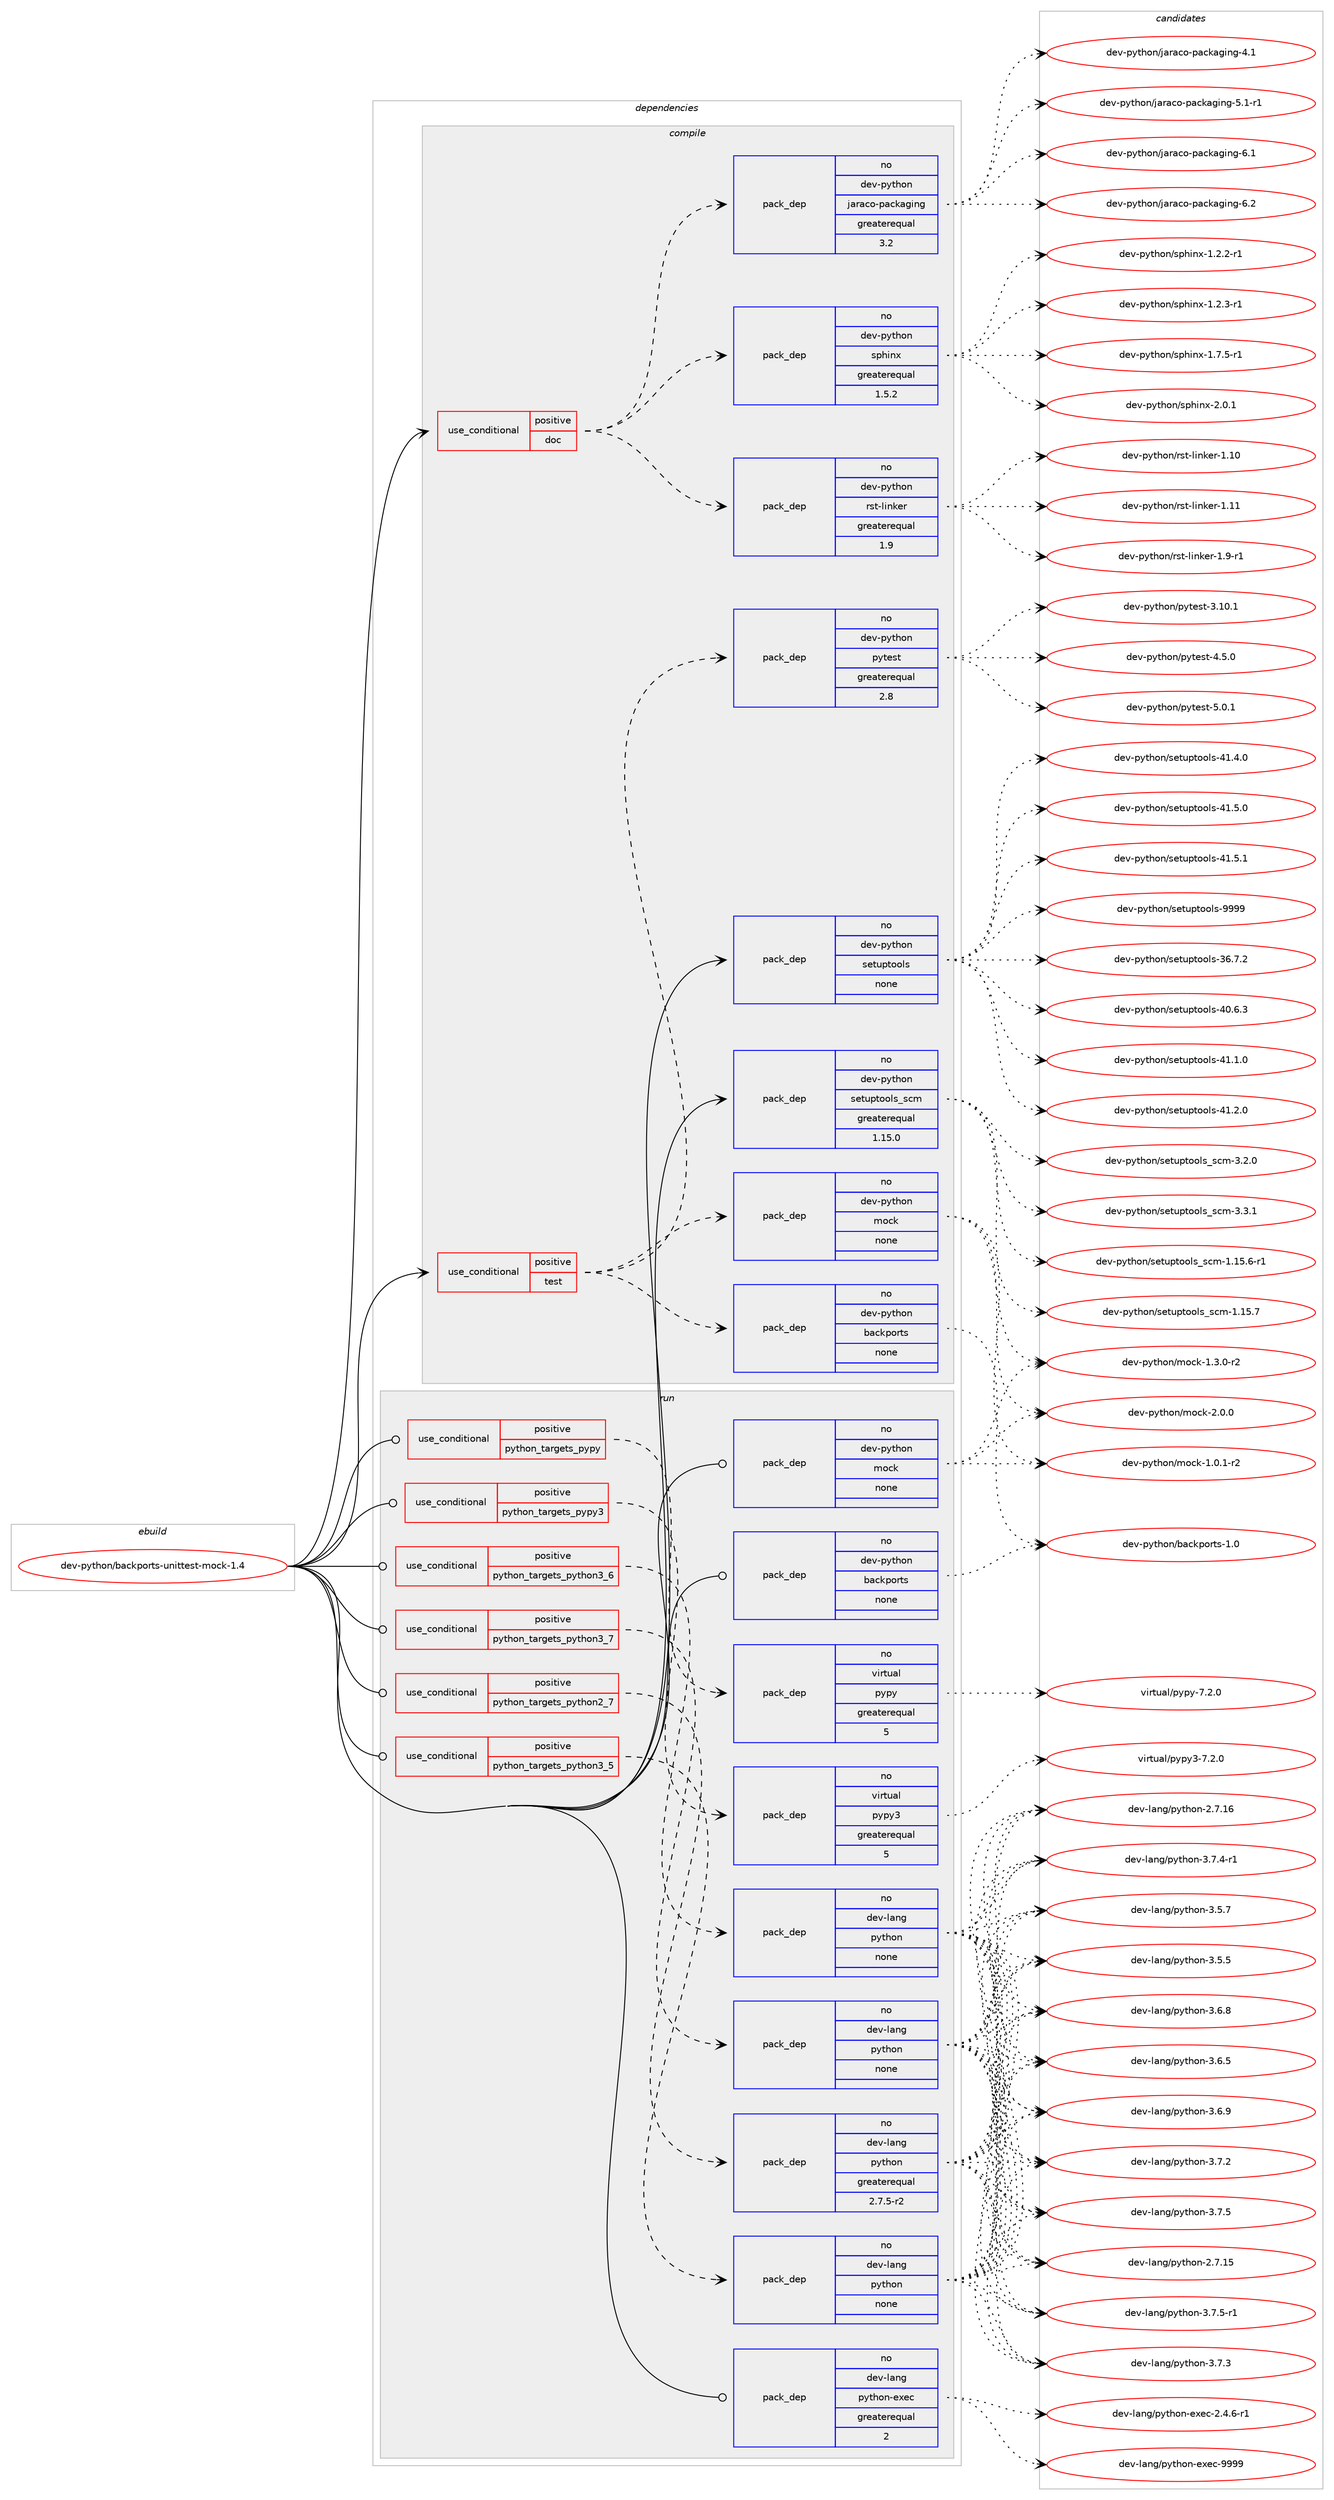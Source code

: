 digraph prolog {

# *************
# Graph options
# *************

newrank=true;
concentrate=true;
compound=true;
graph [rankdir=LR,fontname=Helvetica,fontsize=10,ranksep=1.5];#, ranksep=2.5, nodesep=0.2];
edge  [arrowhead=vee];
node  [fontname=Helvetica,fontsize=10];

# **********
# The ebuild
# **********

subgraph cluster_leftcol {
color=gray;
rank=same;
label=<<i>ebuild</i>>;
id [label="dev-python/backports-unittest-mock-1.4", color=red, width=4, href="../dev-python/backports-unittest-mock-1.4.svg"];
}

# ****************
# The dependencies
# ****************

subgraph cluster_midcol {
color=gray;
label=<<i>dependencies</i>>;
subgraph cluster_compile {
fillcolor="#eeeeee";
style=filled;
label=<<i>compile</i>>;
subgraph cond136695 {
dependency596061 [label=<<TABLE BORDER="0" CELLBORDER="1" CELLSPACING="0" CELLPADDING="4"><TR><TD ROWSPAN="3" CELLPADDING="10">use_conditional</TD></TR><TR><TD>positive</TD></TR><TR><TD>doc</TD></TR></TABLE>>, shape=none, color=red];
subgraph pack447592 {
dependency596062 [label=<<TABLE BORDER="0" CELLBORDER="1" CELLSPACING="0" CELLPADDING="4" WIDTH="220"><TR><TD ROWSPAN="6" CELLPADDING="30">pack_dep</TD></TR><TR><TD WIDTH="110">no</TD></TR><TR><TD>dev-python</TD></TR><TR><TD>jaraco-packaging</TD></TR><TR><TD>greaterequal</TD></TR><TR><TD>3.2</TD></TR></TABLE>>, shape=none, color=blue];
}
dependency596061:e -> dependency596062:w [weight=20,style="dashed",arrowhead="vee"];
subgraph pack447593 {
dependency596063 [label=<<TABLE BORDER="0" CELLBORDER="1" CELLSPACING="0" CELLPADDING="4" WIDTH="220"><TR><TD ROWSPAN="6" CELLPADDING="30">pack_dep</TD></TR><TR><TD WIDTH="110">no</TD></TR><TR><TD>dev-python</TD></TR><TR><TD>rst-linker</TD></TR><TR><TD>greaterequal</TD></TR><TR><TD>1.9</TD></TR></TABLE>>, shape=none, color=blue];
}
dependency596061:e -> dependency596063:w [weight=20,style="dashed",arrowhead="vee"];
subgraph pack447594 {
dependency596064 [label=<<TABLE BORDER="0" CELLBORDER="1" CELLSPACING="0" CELLPADDING="4" WIDTH="220"><TR><TD ROWSPAN="6" CELLPADDING="30">pack_dep</TD></TR><TR><TD WIDTH="110">no</TD></TR><TR><TD>dev-python</TD></TR><TR><TD>sphinx</TD></TR><TR><TD>greaterequal</TD></TR><TR><TD>1.5.2</TD></TR></TABLE>>, shape=none, color=blue];
}
dependency596061:e -> dependency596064:w [weight=20,style="dashed",arrowhead="vee"];
}
id:e -> dependency596061:w [weight=20,style="solid",arrowhead="vee"];
subgraph cond136696 {
dependency596065 [label=<<TABLE BORDER="0" CELLBORDER="1" CELLSPACING="0" CELLPADDING="4"><TR><TD ROWSPAN="3" CELLPADDING="10">use_conditional</TD></TR><TR><TD>positive</TD></TR><TR><TD>test</TD></TR></TABLE>>, shape=none, color=red];
subgraph pack447595 {
dependency596066 [label=<<TABLE BORDER="0" CELLBORDER="1" CELLSPACING="0" CELLPADDING="4" WIDTH="220"><TR><TD ROWSPAN="6" CELLPADDING="30">pack_dep</TD></TR><TR><TD WIDTH="110">no</TD></TR><TR><TD>dev-python</TD></TR><TR><TD>backports</TD></TR><TR><TD>none</TD></TR><TR><TD></TD></TR></TABLE>>, shape=none, color=blue];
}
dependency596065:e -> dependency596066:w [weight=20,style="dashed",arrowhead="vee"];
subgraph pack447596 {
dependency596067 [label=<<TABLE BORDER="0" CELLBORDER="1" CELLSPACING="0" CELLPADDING="4" WIDTH="220"><TR><TD ROWSPAN="6" CELLPADDING="30">pack_dep</TD></TR><TR><TD WIDTH="110">no</TD></TR><TR><TD>dev-python</TD></TR><TR><TD>mock</TD></TR><TR><TD>none</TD></TR><TR><TD></TD></TR></TABLE>>, shape=none, color=blue];
}
dependency596065:e -> dependency596067:w [weight=20,style="dashed",arrowhead="vee"];
subgraph pack447597 {
dependency596068 [label=<<TABLE BORDER="0" CELLBORDER="1" CELLSPACING="0" CELLPADDING="4" WIDTH="220"><TR><TD ROWSPAN="6" CELLPADDING="30">pack_dep</TD></TR><TR><TD WIDTH="110">no</TD></TR><TR><TD>dev-python</TD></TR><TR><TD>pytest</TD></TR><TR><TD>greaterequal</TD></TR><TR><TD>2.8</TD></TR></TABLE>>, shape=none, color=blue];
}
dependency596065:e -> dependency596068:w [weight=20,style="dashed",arrowhead="vee"];
}
id:e -> dependency596065:w [weight=20,style="solid",arrowhead="vee"];
subgraph pack447598 {
dependency596069 [label=<<TABLE BORDER="0" CELLBORDER="1" CELLSPACING="0" CELLPADDING="4" WIDTH="220"><TR><TD ROWSPAN="6" CELLPADDING="30">pack_dep</TD></TR><TR><TD WIDTH="110">no</TD></TR><TR><TD>dev-python</TD></TR><TR><TD>setuptools</TD></TR><TR><TD>none</TD></TR><TR><TD></TD></TR></TABLE>>, shape=none, color=blue];
}
id:e -> dependency596069:w [weight=20,style="solid",arrowhead="vee"];
subgraph pack447599 {
dependency596070 [label=<<TABLE BORDER="0" CELLBORDER="1" CELLSPACING="0" CELLPADDING="4" WIDTH="220"><TR><TD ROWSPAN="6" CELLPADDING="30">pack_dep</TD></TR><TR><TD WIDTH="110">no</TD></TR><TR><TD>dev-python</TD></TR><TR><TD>setuptools_scm</TD></TR><TR><TD>greaterequal</TD></TR><TR><TD>1.15.0</TD></TR></TABLE>>, shape=none, color=blue];
}
id:e -> dependency596070:w [weight=20,style="solid",arrowhead="vee"];
}
subgraph cluster_compileandrun {
fillcolor="#eeeeee";
style=filled;
label=<<i>compile and run</i>>;
}
subgraph cluster_run {
fillcolor="#eeeeee";
style=filled;
label=<<i>run</i>>;
subgraph cond136697 {
dependency596071 [label=<<TABLE BORDER="0" CELLBORDER="1" CELLSPACING="0" CELLPADDING="4"><TR><TD ROWSPAN="3" CELLPADDING="10">use_conditional</TD></TR><TR><TD>positive</TD></TR><TR><TD>python_targets_pypy</TD></TR></TABLE>>, shape=none, color=red];
subgraph pack447600 {
dependency596072 [label=<<TABLE BORDER="0" CELLBORDER="1" CELLSPACING="0" CELLPADDING="4" WIDTH="220"><TR><TD ROWSPAN="6" CELLPADDING="30">pack_dep</TD></TR><TR><TD WIDTH="110">no</TD></TR><TR><TD>virtual</TD></TR><TR><TD>pypy</TD></TR><TR><TD>greaterequal</TD></TR><TR><TD>5</TD></TR></TABLE>>, shape=none, color=blue];
}
dependency596071:e -> dependency596072:w [weight=20,style="dashed",arrowhead="vee"];
}
id:e -> dependency596071:w [weight=20,style="solid",arrowhead="odot"];
subgraph cond136698 {
dependency596073 [label=<<TABLE BORDER="0" CELLBORDER="1" CELLSPACING="0" CELLPADDING="4"><TR><TD ROWSPAN="3" CELLPADDING="10">use_conditional</TD></TR><TR><TD>positive</TD></TR><TR><TD>python_targets_pypy3</TD></TR></TABLE>>, shape=none, color=red];
subgraph pack447601 {
dependency596074 [label=<<TABLE BORDER="0" CELLBORDER="1" CELLSPACING="0" CELLPADDING="4" WIDTH="220"><TR><TD ROWSPAN="6" CELLPADDING="30">pack_dep</TD></TR><TR><TD WIDTH="110">no</TD></TR><TR><TD>virtual</TD></TR><TR><TD>pypy3</TD></TR><TR><TD>greaterequal</TD></TR><TR><TD>5</TD></TR></TABLE>>, shape=none, color=blue];
}
dependency596073:e -> dependency596074:w [weight=20,style="dashed",arrowhead="vee"];
}
id:e -> dependency596073:w [weight=20,style="solid",arrowhead="odot"];
subgraph cond136699 {
dependency596075 [label=<<TABLE BORDER="0" CELLBORDER="1" CELLSPACING="0" CELLPADDING="4"><TR><TD ROWSPAN="3" CELLPADDING="10">use_conditional</TD></TR><TR><TD>positive</TD></TR><TR><TD>python_targets_python2_7</TD></TR></TABLE>>, shape=none, color=red];
subgraph pack447602 {
dependency596076 [label=<<TABLE BORDER="0" CELLBORDER="1" CELLSPACING="0" CELLPADDING="4" WIDTH="220"><TR><TD ROWSPAN="6" CELLPADDING="30">pack_dep</TD></TR><TR><TD WIDTH="110">no</TD></TR><TR><TD>dev-lang</TD></TR><TR><TD>python</TD></TR><TR><TD>greaterequal</TD></TR><TR><TD>2.7.5-r2</TD></TR></TABLE>>, shape=none, color=blue];
}
dependency596075:e -> dependency596076:w [weight=20,style="dashed",arrowhead="vee"];
}
id:e -> dependency596075:w [weight=20,style="solid",arrowhead="odot"];
subgraph cond136700 {
dependency596077 [label=<<TABLE BORDER="0" CELLBORDER="1" CELLSPACING="0" CELLPADDING="4"><TR><TD ROWSPAN="3" CELLPADDING="10">use_conditional</TD></TR><TR><TD>positive</TD></TR><TR><TD>python_targets_python3_5</TD></TR></TABLE>>, shape=none, color=red];
subgraph pack447603 {
dependency596078 [label=<<TABLE BORDER="0" CELLBORDER="1" CELLSPACING="0" CELLPADDING="4" WIDTH="220"><TR><TD ROWSPAN="6" CELLPADDING="30">pack_dep</TD></TR><TR><TD WIDTH="110">no</TD></TR><TR><TD>dev-lang</TD></TR><TR><TD>python</TD></TR><TR><TD>none</TD></TR><TR><TD></TD></TR></TABLE>>, shape=none, color=blue];
}
dependency596077:e -> dependency596078:w [weight=20,style="dashed",arrowhead="vee"];
}
id:e -> dependency596077:w [weight=20,style="solid",arrowhead="odot"];
subgraph cond136701 {
dependency596079 [label=<<TABLE BORDER="0" CELLBORDER="1" CELLSPACING="0" CELLPADDING="4"><TR><TD ROWSPAN="3" CELLPADDING="10">use_conditional</TD></TR><TR><TD>positive</TD></TR><TR><TD>python_targets_python3_6</TD></TR></TABLE>>, shape=none, color=red];
subgraph pack447604 {
dependency596080 [label=<<TABLE BORDER="0" CELLBORDER="1" CELLSPACING="0" CELLPADDING="4" WIDTH="220"><TR><TD ROWSPAN="6" CELLPADDING="30">pack_dep</TD></TR><TR><TD WIDTH="110">no</TD></TR><TR><TD>dev-lang</TD></TR><TR><TD>python</TD></TR><TR><TD>none</TD></TR><TR><TD></TD></TR></TABLE>>, shape=none, color=blue];
}
dependency596079:e -> dependency596080:w [weight=20,style="dashed",arrowhead="vee"];
}
id:e -> dependency596079:w [weight=20,style="solid",arrowhead="odot"];
subgraph cond136702 {
dependency596081 [label=<<TABLE BORDER="0" CELLBORDER="1" CELLSPACING="0" CELLPADDING="4"><TR><TD ROWSPAN="3" CELLPADDING="10">use_conditional</TD></TR><TR><TD>positive</TD></TR><TR><TD>python_targets_python3_7</TD></TR></TABLE>>, shape=none, color=red];
subgraph pack447605 {
dependency596082 [label=<<TABLE BORDER="0" CELLBORDER="1" CELLSPACING="0" CELLPADDING="4" WIDTH="220"><TR><TD ROWSPAN="6" CELLPADDING="30">pack_dep</TD></TR><TR><TD WIDTH="110">no</TD></TR><TR><TD>dev-lang</TD></TR><TR><TD>python</TD></TR><TR><TD>none</TD></TR><TR><TD></TD></TR></TABLE>>, shape=none, color=blue];
}
dependency596081:e -> dependency596082:w [weight=20,style="dashed",arrowhead="vee"];
}
id:e -> dependency596081:w [weight=20,style="solid",arrowhead="odot"];
subgraph pack447606 {
dependency596083 [label=<<TABLE BORDER="0" CELLBORDER="1" CELLSPACING="0" CELLPADDING="4" WIDTH="220"><TR><TD ROWSPAN="6" CELLPADDING="30">pack_dep</TD></TR><TR><TD WIDTH="110">no</TD></TR><TR><TD>dev-lang</TD></TR><TR><TD>python-exec</TD></TR><TR><TD>greaterequal</TD></TR><TR><TD>2</TD></TR></TABLE>>, shape=none, color=blue];
}
id:e -> dependency596083:w [weight=20,style="solid",arrowhead="odot"];
subgraph pack447607 {
dependency596084 [label=<<TABLE BORDER="0" CELLBORDER="1" CELLSPACING="0" CELLPADDING="4" WIDTH="220"><TR><TD ROWSPAN="6" CELLPADDING="30">pack_dep</TD></TR><TR><TD WIDTH="110">no</TD></TR><TR><TD>dev-python</TD></TR><TR><TD>backports</TD></TR><TR><TD>none</TD></TR><TR><TD></TD></TR></TABLE>>, shape=none, color=blue];
}
id:e -> dependency596084:w [weight=20,style="solid",arrowhead="odot"];
subgraph pack447608 {
dependency596085 [label=<<TABLE BORDER="0" CELLBORDER="1" CELLSPACING="0" CELLPADDING="4" WIDTH="220"><TR><TD ROWSPAN="6" CELLPADDING="30">pack_dep</TD></TR><TR><TD WIDTH="110">no</TD></TR><TR><TD>dev-python</TD></TR><TR><TD>mock</TD></TR><TR><TD>none</TD></TR><TR><TD></TD></TR></TABLE>>, shape=none, color=blue];
}
id:e -> dependency596085:w [weight=20,style="solid",arrowhead="odot"];
}
}

# **************
# The candidates
# **************

subgraph cluster_choices {
rank=same;
color=gray;
label=<<i>candidates</i>>;

subgraph choice447592 {
color=black;
nodesep=1;
choice10010111845112121116104111110471069711497991114511297991079710310511010345524649 [label="dev-python/jaraco-packaging-4.1", color=red, width=4,href="../dev-python/jaraco-packaging-4.1.svg"];
choice100101118451121211161041111104710697114979911145112979910797103105110103455346494511449 [label="dev-python/jaraco-packaging-5.1-r1", color=red, width=4,href="../dev-python/jaraco-packaging-5.1-r1.svg"];
choice10010111845112121116104111110471069711497991114511297991079710310511010345544649 [label="dev-python/jaraco-packaging-6.1", color=red, width=4,href="../dev-python/jaraco-packaging-6.1.svg"];
choice10010111845112121116104111110471069711497991114511297991079710310511010345544650 [label="dev-python/jaraco-packaging-6.2", color=red, width=4,href="../dev-python/jaraco-packaging-6.2.svg"];
dependency596062:e -> choice10010111845112121116104111110471069711497991114511297991079710310511010345524649:w [style=dotted,weight="100"];
dependency596062:e -> choice100101118451121211161041111104710697114979911145112979910797103105110103455346494511449:w [style=dotted,weight="100"];
dependency596062:e -> choice10010111845112121116104111110471069711497991114511297991079710310511010345544649:w [style=dotted,weight="100"];
dependency596062:e -> choice10010111845112121116104111110471069711497991114511297991079710310511010345544650:w [style=dotted,weight="100"];
}
subgraph choice447593 {
color=black;
nodesep=1;
choice1001011184511212111610411111047114115116451081051101071011144549464948 [label="dev-python/rst-linker-1.10", color=red, width=4,href="../dev-python/rst-linker-1.10.svg"];
choice1001011184511212111610411111047114115116451081051101071011144549464949 [label="dev-python/rst-linker-1.11", color=red, width=4,href="../dev-python/rst-linker-1.11.svg"];
choice100101118451121211161041111104711411511645108105110107101114454946574511449 [label="dev-python/rst-linker-1.9-r1", color=red, width=4,href="../dev-python/rst-linker-1.9-r1.svg"];
dependency596063:e -> choice1001011184511212111610411111047114115116451081051101071011144549464948:w [style=dotted,weight="100"];
dependency596063:e -> choice1001011184511212111610411111047114115116451081051101071011144549464949:w [style=dotted,weight="100"];
dependency596063:e -> choice100101118451121211161041111104711411511645108105110107101114454946574511449:w [style=dotted,weight="100"];
}
subgraph choice447594 {
color=black;
nodesep=1;
choice10010111845112121116104111110471151121041051101204549465046504511449 [label="dev-python/sphinx-1.2.2-r1", color=red, width=4,href="../dev-python/sphinx-1.2.2-r1.svg"];
choice10010111845112121116104111110471151121041051101204549465046514511449 [label="dev-python/sphinx-1.2.3-r1", color=red, width=4,href="../dev-python/sphinx-1.2.3-r1.svg"];
choice10010111845112121116104111110471151121041051101204549465546534511449 [label="dev-python/sphinx-1.7.5-r1", color=red, width=4,href="../dev-python/sphinx-1.7.5-r1.svg"];
choice1001011184511212111610411111047115112104105110120455046484649 [label="dev-python/sphinx-2.0.1", color=red, width=4,href="../dev-python/sphinx-2.0.1.svg"];
dependency596064:e -> choice10010111845112121116104111110471151121041051101204549465046504511449:w [style=dotted,weight="100"];
dependency596064:e -> choice10010111845112121116104111110471151121041051101204549465046514511449:w [style=dotted,weight="100"];
dependency596064:e -> choice10010111845112121116104111110471151121041051101204549465546534511449:w [style=dotted,weight="100"];
dependency596064:e -> choice1001011184511212111610411111047115112104105110120455046484649:w [style=dotted,weight="100"];
}
subgraph choice447595 {
color=black;
nodesep=1;
choice100101118451121211161041111104798979910711211111411611545494648 [label="dev-python/backports-1.0", color=red, width=4,href="../dev-python/backports-1.0.svg"];
dependency596066:e -> choice100101118451121211161041111104798979910711211111411611545494648:w [style=dotted,weight="100"];
}
subgraph choice447596 {
color=black;
nodesep=1;
choice1001011184511212111610411111047109111991074549464846494511450 [label="dev-python/mock-1.0.1-r2", color=red, width=4,href="../dev-python/mock-1.0.1-r2.svg"];
choice1001011184511212111610411111047109111991074549465146484511450 [label="dev-python/mock-1.3.0-r2", color=red, width=4,href="../dev-python/mock-1.3.0-r2.svg"];
choice100101118451121211161041111104710911199107455046484648 [label="dev-python/mock-2.0.0", color=red, width=4,href="../dev-python/mock-2.0.0.svg"];
dependency596067:e -> choice1001011184511212111610411111047109111991074549464846494511450:w [style=dotted,weight="100"];
dependency596067:e -> choice1001011184511212111610411111047109111991074549465146484511450:w [style=dotted,weight="100"];
dependency596067:e -> choice100101118451121211161041111104710911199107455046484648:w [style=dotted,weight="100"];
}
subgraph choice447597 {
color=black;
nodesep=1;
choice100101118451121211161041111104711212111610111511645514649484649 [label="dev-python/pytest-3.10.1", color=red, width=4,href="../dev-python/pytest-3.10.1.svg"];
choice1001011184511212111610411111047112121116101115116455246534648 [label="dev-python/pytest-4.5.0", color=red, width=4,href="../dev-python/pytest-4.5.0.svg"];
choice1001011184511212111610411111047112121116101115116455346484649 [label="dev-python/pytest-5.0.1", color=red, width=4,href="../dev-python/pytest-5.0.1.svg"];
dependency596068:e -> choice100101118451121211161041111104711212111610111511645514649484649:w [style=dotted,weight="100"];
dependency596068:e -> choice1001011184511212111610411111047112121116101115116455246534648:w [style=dotted,weight="100"];
dependency596068:e -> choice1001011184511212111610411111047112121116101115116455346484649:w [style=dotted,weight="100"];
}
subgraph choice447598 {
color=black;
nodesep=1;
choice100101118451121211161041111104711510111611711211611111110811545515446554650 [label="dev-python/setuptools-36.7.2", color=red, width=4,href="../dev-python/setuptools-36.7.2.svg"];
choice100101118451121211161041111104711510111611711211611111110811545524846544651 [label="dev-python/setuptools-40.6.3", color=red, width=4,href="../dev-python/setuptools-40.6.3.svg"];
choice100101118451121211161041111104711510111611711211611111110811545524946494648 [label="dev-python/setuptools-41.1.0", color=red, width=4,href="../dev-python/setuptools-41.1.0.svg"];
choice100101118451121211161041111104711510111611711211611111110811545524946504648 [label="dev-python/setuptools-41.2.0", color=red, width=4,href="../dev-python/setuptools-41.2.0.svg"];
choice100101118451121211161041111104711510111611711211611111110811545524946524648 [label="dev-python/setuptools-41.4.0", color=red, width=4,href="../dev-python/setuptools-41.4.0.svg"];
choice100101118451121211161041111104711510111611711211611111110811545524946534648 [label="dev-python/setuptools-41.5.0", color=red, width=4,href="../dev-python/setuptools-41.5.0.svg"];
choice100101118451121211161041111104711510111611711211611111110811545524946534649 [label="dev-python/setuptools-41.5.1", color=red, width=4,href="../dev-python/setuptools-41.5.1.svg"];
choice10010111845112121116104111110471151011161171121161111111081154557575757 [label="dev-python/setuptools-9999", color=red, width=4,href="../dev-python/setuptools-9999.svg"];
dependency596069:e -> choice100101118451121211161041111104711510111611711211611111110811545515446554650:w [style=dotted,weight="100"];
dependency596069:e -> choice100101118451121211161041111104711510111611711211611111110811545524846544651:w [style=dotted,weight="100"];
dependency596069:e -> choice100101118451121211161041111104711510111611711211611111110811545524946494648:w [style=dotted,weight="100"];
dependency596069:e -> choice100101118451121211161041111104711510111611711211611111110811545524946504648:w [style=dotted,weight="100"];
dependency596069:e -> choice100101118451121211161041111104711510111611711211611111110811545524946524648:w [style=dotted,weight="100"];
dependency596069:e -> choice100101118451121211161041111104711510111611711211611111110811545524946534648:w [style=dotted,weight="100"];
dependency596069:e -> choice100101118451121211161041111104711510111611711211611111110811545524946534649:w [style=dotted,weight="100"];
dependency596069:e -> choice10010111845112121116104111110471151011161171121161111111081154557575757:w [style=dotted,weight="100"];
}
subgraph choice447599 {
color=black;
nodesep=1;
choice10010111845112121116104111110471151011161171121161111111081159511599109454946495346544511449 [label="dev-python/setuptools_scm-1.15.6-r1", color=red, width=4,href="../dev-python/setuptools_scm-1.15.6-r1.svg"];
choice1001011184511212111610411111047115101116117112116111111108115951159910945494649534655 [label="dev-python/setuptools_scm-1.15.7", color=red, width=4,href="../dev-python/setuptools_scm-1.15.7.svg"];
choice10010111845112121116104111110471151011161171121161111111081159511599109455146504648 [label="dev-python/setuptools_scm-3.2.0", color=red, width=4,href="../dev-python/setuptools_scm-3.2.0.svg"];
choice10010111845112121116104111110471151011161171121161111111081159511599109455146514649 [label="dev-python/setuptools_scm-3.3.1", color=red, width=4,href="../dev-python/setuptools_scm-3.3.1.svg"];
dependency596070:e -> choice10010111845112121116104111110471151011161171121161111111081159511599109454946495346544511449:w [style=dotted,weight="100"];
dependency596070:e -> choice1001011184511212111610411111047115101116117112116111111108115951159910945494649534655:w [style=dotted,weight="100"];
dependency596070:e -> choice10010111845112121116104111110471151011161171121161111111081159511599109455146504648:w [style=dotted,weight="100"];
dependency596070:e -> choice10010111845112121116104111110471151011161171121161111111081159511599109455146514649:w [style=dotted,weight="100"];
}
subgraph choice447600 {
color=black;
nodesep=1;
choice1181051141161179710847112121112121455546504648 [label="virtual/pypy-7.2.0", color=red, width=4,href="../virtual/pypy-7.2.0.svg"];
dependency596072:e -> choice1181051141161179710847112121112121455546504648:w [style=dotted,weight="100"];
}
subgraph choice447601 {
color=black;
nodesep=1;
choice118105114116117971084711212111212151455546504648 [label="virtual/pypy3-7.2.0", color=red, width=4,href="../virtual/pypy3-7.2.0.svg"];
dependency596074:e -> choice118105114116117971084711212111212151455546504648:w [style=dotted,weight="100"];
}
subgraph choice447602 {
color=black;
nodesep=1;
choice10010111845108971101034711212111610411111045504655464953 [label="dev-lang/python-2.7.15", color=red, width=4,href="../dev-lang/python-2.7.15.svg"];
choice10010111845108971101034711212111610411111045504655464954 [label="dev-lang/python-2.7.16", color=red, width=4,href="../dev-lang/python-2.7.16.svg"];
choice100101118451089711010347112121116104111110455146534653 [label="dev-lang/python-3.5.5", color=red, width=4,href="../dev-lang/python-3.5.5.svg"];
choice100101118451089711010347112121116104111110455146534655 [label="dev-lang/python-3.5.7", color=red, width=4,href="../dev-lang/python-3.5.7.svg"];
choice100101118451089711010347112121116104111110455146544653 [label="dev-lang/python-3.6.5", color=red, width=4,href="../dev-lang/python-3.6.5.svg"];
choice100101118451089711010347112121116104111110455146544656 [label="dev-lang/python-3.6.8", color=red, width=4,href="../dev-lang/python-3.6.8.svg"];
choice100101118451089711010347112121116104111110455146544657 [label="dev-lang/python-3.6.9", color=red, width=4,href="../dev-lang/python-3.6.9.svg"];
choice100101118451089711010347112121116104111110455146554650 [label="dev-lang/python-3.7.2", color=red, width=4,href="../dev-lang/python-3.7.2.svg"];
choice100101118451089711010347112121116104111110455146554651 [label="dev-lang/python-3.7.3", color=red, width=4,href="../dev-lang/python-3.7.3.svg"];
choice1001011184510897110103471121211161041111104551465546524511449 [label="dev-lang/python-3.7.4-r1", color=red, width=4,href="../dev-lang/python-3.7.4-r1.svg"];
choice100101118451089711010347112121116104111110455146554653 [label="dev-lang/python-3.7.5", color=red, width=4,href="../dev-lang/python-3.7.5.svg"];
choice1001011184510897110103471121211161041111104551465546534511449 [label="dev-lang/python-3.7.5-r1", color=red, width=4,href="../dev-lang/python-3.7.5-r1.svg"];
dependency596076:e -> choice10010111845108971101034711212111610411111045504655464953:w [style=dotted,weight="100"];
dependency596076:e -> choice10010111845108971101034711212111610411111045504655464954:w [style=dotted,weight="100"];
dependency596076:e -> choice100101118451089711010347112121116104111110455146534653:w [style=dotted,weight="100"];
dependency596076:e -> choice100101118451089711010347112121116104111110455146534655:w [style=dotted,weight="100"];
dependency596076:e -> choice100101118451089711010347112121116104111110455146544653:w [style=dotted,weight="100"];
dependency596076:e -> choice100101118451089711010347112121116104111110455146544656:w [style=dotted,weight="100"];
dependency596076:e -> choice100101118451089711010347112121116104111110455146544657:w [style=dotted,weight="100"];
dependency596076:e -> choice100101118451089711010347112121116104111110455146554650:w [style=dotted,weight="100"];
dependency596076:e -> choice100101118451089711010347112121116104111110455146554651:w [style=dotted,weight="100"];
dependency596076:e -> choice1001011184510897110103471121211161041111104551465546524511449:w [style=dotted,weight="100"];
dependency596076:e -> choice100101118451089711010347112121116104111110455146554653:w [style=dotted,weight="100"];
dependency596076:e -> choice1001011184510897110103471121211161041111104551465546534511449:w [style=dotted,weight="100"];
}
subgraph choice447603 {
color=black;
nodesep=1;
choice10010111845108971101034711212111610411111045504655464953 [label="dev-lang/python-2.7.15", color=red, width=4,href="../dev-lang/python-2.7.15.svg"];
choice10010111845108971101034711212111610411111045504655464954 [label="dev-lang/python-2.7.16", color=red, width=4,href="../dev-lang/python-2.7.16.svg"];
choice100101118451089711010347112121116104111110455146534653 [label="dev-lang/python-3.5.5", color=red, width=4,href="../dev-lang/python-3.5.5.svg"];
choice100101118451089711010347112121116104111110455146534655 [label="dev-lang/python-3.5.7", color=red, width=4,href="../dev-lang/python-3.5.7.svg"];
choice100101118451089711010347112121116104111110455146544653 [label="dev-lang/python-3.6.5", color=red, width=4,href="../dev-lang/python-3.6.5.svg"];
choice100101118451089711010347112121116104111110455146544656 [label="dev-lang/python-3.6.8", color=red, width=4,href="../dev-lang/python-3.6.8.svg"];
choice100101118451089711010347112121116104111110455146544657 [label="dev-lang/python-3.6.9", color=red, width=4,href="../dev-lang/python-3.6.9.svg"];
choice100101118451089711010347112121116104111110455146554650 [label="dev-lang/python-3.7.2", color=red, width=4,href="../dev-lang/python-3.7.2.svg"];
choice100101118451089711010347112121116104111110455146554651 [label="dev-lang/python-3.7.3", color=red, width=4,href="../dev-lang/python-3.7.3.svg"];
choice1001011184510897110103471121211161041111104551465546524511449 [label="dev-lang/python-3.7.4-r1", color=red, width=4,href="../dev-lang/python-3.7.4-r1.svg"];
choice100101118451089711010347112121116104111110455146554653 [label="dev-lang/python-3.7.5", color=red, width=4,href="../dev-lang/python-3.7.5.svg"];
choice1001011184510897110103471121211161041111104551465546534511449 [label="dev-lang/python-3.7.5-r1", color=red, width=4,href="../dev-lang/python-3.7.5-r1.svg"];
dependency596078:e -> choice10010111845108971101034711212111610411111045504655464953:w [style=dotted,weight="100"];
dependency596078:e -> choice10010111845108971101034711212111610411111045504655464954:w [style=dotted,weight="100"];
dependency596078:e -> choice100101118451089711010347112121116104111110455146534653:w [style=dotted,weight="100"];
dependency596078:e -> choice100101118451089711010347112121116104111110455146534655:w [style=dotted,weight="100"];
dependency596078:e -> choice100101118451089711010347112121116104111110455146544653:w [style=dotted,weight="100"];
dependency596078:e -> choice100101118451089711010347112121116104111110455146544656:w [style=dotted,weight="100"];
dependency596078:e -> choice100101118451089711010347112121116104111110455146544657:w [style=dotted,weight="100"];
dependency596078:e -> choice100101118451089711010347112121116104111110455146554650:w [style=dotted,weight="100"];
dependency596078:e -> choice100101118451089711010347112121116104111110455146554651:w [style=dotted,weight="100"];
dependency596078:e -> choice1001011184510897110103471121211161041111104551465546524511449:w [style=dotted,weight="100"];
dependency596078:e -> choice100101118451089711010347112121116104111110455146554653:w [style=dotted,weight="100"];
dependency596078:e -> choice1001011184510897110103471121211161041111104551465546534511449:w [style=dotted,weight="100"];
}
subgraph choice447604 {
color=black;
nodesep=1;
choice10010111845108971101034711212111610411111045504655464953 [label="dev-lang/python-2.7.15", color=red, width=4,href="../dev-lang/python-2.7.15.svg"];
choice10010111845108971101034711212111610411111045504655464954 [label="dev-lang/python-2.7.16", color=red, width=4,href="../dev-lang/python-2.7.16.svg"];
choice100101118451089711010347112121116104111110455146534653 [label="dev-lang/python-3.5.5", color=red, width=4,href="../dev-lang/python-3.5.5.svg"];
choice100101118451089711010347112121116104111110455146534655 [label="dev-lang/python-3.5.7", color=red, width=4,href="../dev-lang/python-3.5.7.svg"];
choice100101118451089711010347112121116104111110455146544653 [label="dev-lang/python-3.6.5", color=red, width=4,href="../dev-lang/python-3.6.5.svg"];
choice100101118451089711010347112121116104111110455146544656 [label="dev-lang/python-3.6.8", color=red, width=4,href="../dev-lang/python-3.6.8.svg"];
choice100101118451089711010347112121116104111110455146544657 [label="dev-lang/python-3.6.9", color=red, width=4,href="../dev-lang/python-3.6.9.svg"];
choice100101118451089711010347112121116104111110455146554650 [label="dev-lang/python-3.7.2", color=red, width=4,href="../dev-lang/python-3.7.2.svg"];
choice100101118451089711010347112121116104111110455146554651 [label="dev-lang/python-3.7.3", color=red, width=4,href="../dev-lang/python-3.7.3.svg"];
choice1001011184510897110103471121211161041111104551465546524511449 [label="dev-lang/python-3.7.4-r1", color=red, width=4,href="../dev-lang/python-3.7.4-r1.svg"];
choice100101118451089711010347112121116104111110455146554653 [label="dev-lang/python-3.7.5", color=red, width=4,href="../dev-lang/python-3.7.5.svg"];
choice1001011184510897110103471121211161041111104551465546534511449 [label="dev-lang/python-3.7.5-r1", color=red, width=4,href="../dev-lang/python-3.7.5-r1.svg"];
dependency596080:e -> choice10010111845108971101034711212111610411111045504655464953:w [style=dotted,weight="100"];
dependency596080:e -> choice10010111845108971101034711212111610411111045504655464954:w [style=dotted,weight="100"];
dependency596080:e -> choice100101118451089711010347112121116104111110455146534653:w [style=dotted,weight="100"];
dependency596080:e -> choice100101118451089711010347112121116104111110455146534655:w [style=dotted,weight="100"];
dependency596080:e -> choice100101118451089711010347112121116104111110455146544653:w [style=dotted,weight="100"];
dependency596080:e -> choice100101118451089711010347112121116104111110455146544656:w [style=dotted,weight="100"];
dependency596080:e -> choice100101118451089711010347112121116104111110455146544657:w [style=dotted,weight="100"];
dependency596080:e -> choice100101118451089711010347112121116104111110455146554650:w [style=dotted,weight="100"];
dependency596080:e -> choice100101118451089711010347112121116104111110455146554651:w [style=dotted,weight="100"];
dependency596080:e -> choice1001011184510897110103471121211161041111104551465546524511449:w [style=dotted,weight="100"];
dependency596080:e -> choice100101118451089711010347112121116104111110455146554653:w [style=dotted,weight="100"];
dependency596080:e -> choice1001011184510897110103471121211161041111104551465546534511449:w [style=dotted,weight="100"];
}
subgraph choice447605 {
color=black;
nodesep=1;
choice10010111845108971101034711212111610411111045504655464953 [label="dev-lang/python-2.7.15", color=red, width=4,href="../dev-lang/python-2.7.15.svg"];
choice10010111845108971101034711212111610411111045504655464954 [label="dev-lang/python-2.7.16", color=red, width=4,href="../dev-lang/python-2.7.16.svg"];
choice100101118451089711010347112121116104111110455146534653 [label="dev-lang/python-3.5.5", color=red, width=4,href="../dev-lang/python-3.5.5.svg"];
choice100101118451089711010347112121116104111110455146534655 [label="dev-lang/python-3.5.7", color=red, width=4,href="../dev-lang/python-3.5.7.svg"];
choice100101118451089711010347112121116104111110455146544653 [label="dev-lang/python-3.6.5", color=red, width=4,href="../dev-lang/python-3.6.5.svg"];
choice100101118451089711010347112121116104111110455146544656 [label="dev-lang/python-3.6.8", color=red, width=4,href="../dev-lang/python-3.6.8.svg"];
choice100101118451089711010347112121116104111110455146544657 [label="dev-lang/python-3.6.9", color=red, width=4,href="../dev-lang/python-3.6.9.svg"];
choice100101118451089711010347112121116104111110455146554650 [label="dev-lang/python-3.7.2", color=red, width=4,href="../dev-lang/python-3.7.2.svg"];
choice100101118451089711010347112121116104111110455146554651 [label="dev-lang/python-3.7.3", color=red, width=4,href="../dev-lang/python-3.7.3.svg"];
choice1001011184510897110103471121211161041111104551465546524511449 [label="dev-lang/python-3.7.4-r1", color=red, width=4,href="../dev-lang/python-3.7.4-r1.svg"];
choice100101118451089711010347112121116104111110455146554653 [label="dev-lang/python-3.7.5", color=red, width=4,href="../dev-lang/python-3.7.5.svg"];
choice1001011184510897110103471121211161041111104551465546534511449 [label="dev-lang/python-3.7.5-r1", color=red, width=4,href="../dev-lang/python-3.7.5-r1.svg"];
dependency596082:e -> choice10010111845108971101034711212111610411111045504655464953:w [style=dotted,weight="100"];
dependency596082:e -> choice10010111845108971101034711212111610411111045504655464954:w [style=dotted,weight="100"];
dependency596082:e -> choice100101118451089711010347112121116104111110455146534653:w [style=dotted,weight="100"];
dependency596082:e -> choice100101118451089711010347112121116104111110455146534655:w [style=dotted,weight="100"];
dependency596082:e -> choice100101118451089711010347112121116104111110455146544653:w [style=dotted,weight="100"];
dependency596082:e -> choice100101118451089711010347112121116104111110455146544656:w [style=dotted,weight="100"];
dependency596082:e -> choice100101118451089711010347112121116104111110455146544657:w [style=dotted,weight="100"];
dependency596082:e -> choice100101118451089711010347112121116104111110455146554650:w [style=dotted,weight="100"];
dependency596082:e -> choice100101118451089711010347112121116104111110455146554651:w [style=dotted,weight="100"];
dependency596082:e -> choice1001011184510897110103471121211161041111104551465546524511449:w [style=dotted,weight="100"];
dependency596082:e -> choice100101118451089711010347112121116104111110455146554653:w [style=dotted,weight="100"];
dependency596082:e -> choice1001011184510897110103471121211161041111104551465546534511449:w [style=dotted,weight="100"];
}
subgraph choice447606 {
color=black;
nodesep=1;
choice10010111845108971101034711212111610411111045101120101994550465246544511449 [label="dev-lang/python-exec-2.4.6-r1", color=red, width=4,href="../dev-lang/python-exec-2.4.6-r1.svg"];
choice10010111845108971101034711212111610411111045101120101994557575757 [label="dev-lang/python-exec-9999", color=red, width=4,href="../dev-lang/python-exec-9999.svg"];
dependency596083:e -> choice10010111845108971101034711212111610411111045101120101994550465246544511449:w [style=dotted,weight="100"];
dependency596083:e -> choice10010111845108971101034711212111610411111045101120101994557575757:w [style=dotted,weight="100"];
}
subgraph choice447607 {
color=black;
nodesep=1;
choice100101118451121211161041111104798979910711211111411611545494648 [label="dev-python/backports-1.0", color=red, width=4,href="../dev-python/backports-1.0.svg"];
dependency596084:e -> choice100101118451121211161041111104798979910711211111411611545494648:w [style=dotted,weight="100"];
}
subgraph choice447608 {
color=black;
nodesep=1;
choice1001011184511212111610411111047109111991074549464846494511450 [label="dev-python/mock-1.0.1-r2", color=red, width=4,href="../dev-python/mock-1.0.1-r2.svg"];
choice1001011184511212111610411111047109111991074549465146484511450 [label="dev-python/mock-1.3.0-r2", color=red, width=4,href="../dev-python/mock-1.3.0-r2.svg"];
choice100101118451121211161041111104710911199107455046484648 [label="dev-python/mock-2.0.0", color=red, width=4,href="../dev-python/mock-2.0.0.svg"];
dependency596085:e -> choice1001011184511212111610411111047109111991074549464846494511450:w [style=dotted,weight="100"];
dependency596085:e -> choice1001011184511212111610411111047109111991074549465146484511450:w [style=dotted,weight="100"];
dependency596085:e -> choice100101118451121211161041111104710911199107455046484648:w [style=dotted,weight="100"];
}
}

}
